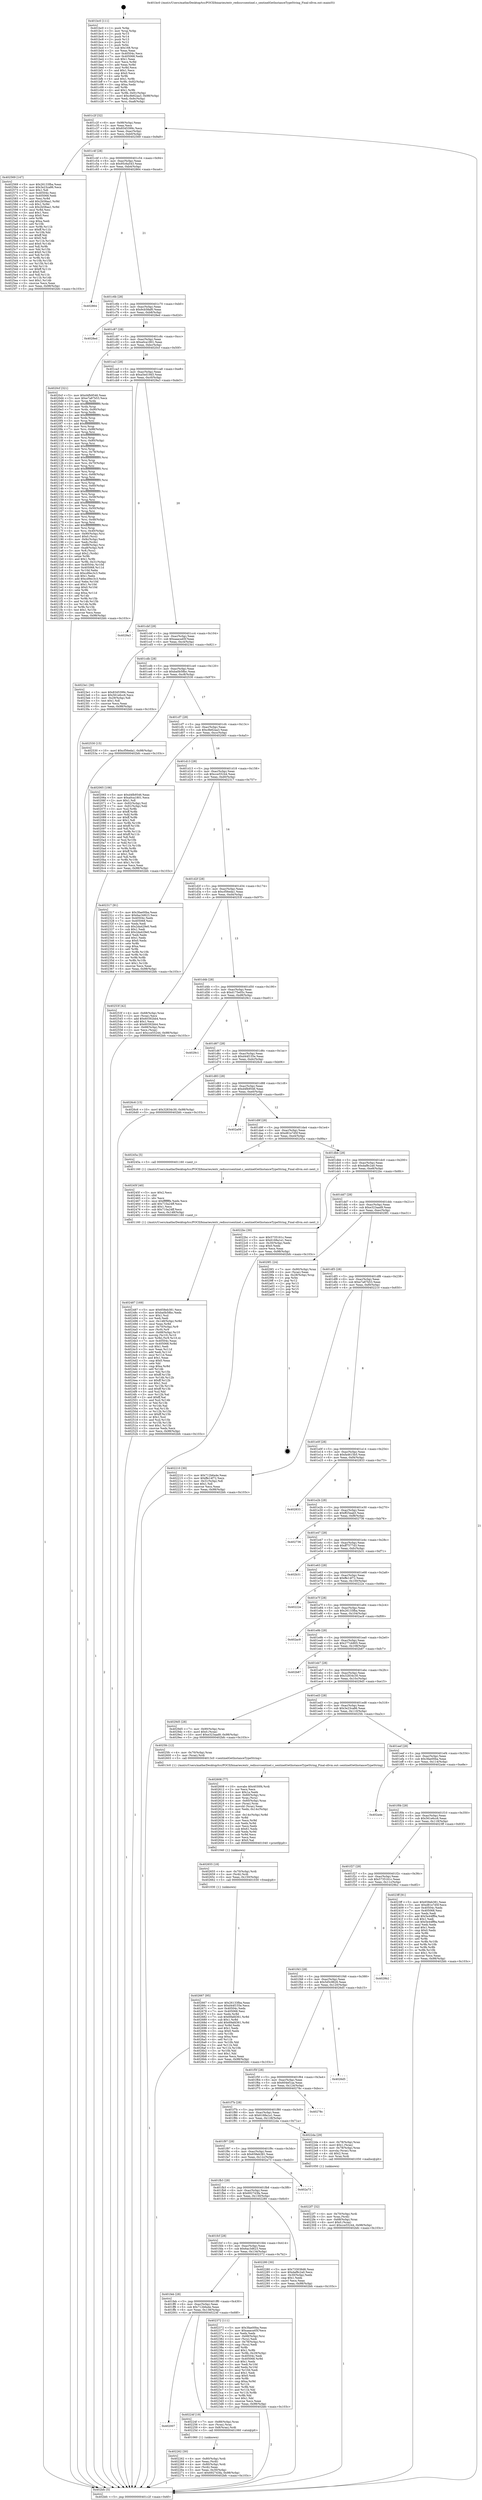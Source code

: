digraph "0x401bc0" {
  label = "0x401bc0 (/mnt/c/Users/mathe/Desktop/tcc/POCII/binaries/extr_redissrcsentinel.c_sentinelGetInstanceTypeString_Final-ollvm.out::main(0))"
  labelloc = "t"
  node[shape=record]

  Entry [label="",width=0.3,height=0.3,shape=circle,fillcolor=black,style=filled]
  "0x401c2f" [label="{
     0x401c2f [32]\l
     | [instrs]\l
     &nbsp;&nbsp;0x401c2f \<+6\>: mov -0x98(%rbp),%eax\l
     &nbsp;&nbsp;0x401c35 \<+2\>: mov %eax,%ecx\l
     &nbsp;&nbsp;0x401c37 \<+6\>: sub $0x8345399c,%ecx\l
     &nbsp;&nbsp;0x401c3d \<+6\>: mov %eax,-0xac(%rbp)\l
     &nbsp;&nbsp;0x401c43 \<+6\>: mov %ecx,-0xb0(%rbp)\l
     &nbsp;&nbsp;0x401c49 \<+6\>: je 0000000000402569 \<main+0x9a9\>\l
  }"]
  "0x402569" [label="{
     0x402569 [147]\l
     | [instrs]\l
     &nbsp;&nbsp;0x402569 \<+5\>: mov $0x26133fba,%eax\l
     &nbsp;&nbsp;0x40256e \<+5\>: mov $0x3e23ca86,%ecx\l
     &nbsp;&nbsp;0x402573 \<+2\>: mov $0x1,%dl\l
     &nbsp;&nbsp;0x402575 \<+7\>: mov 0x40504c,%esi\l
     &nbsp;&nbsp;0x40257c \<+7\>: mov 0x405068,%edi\l
     &nbsp;&nbsp;0x402583 \<+3\>: mov %esi,%r8d\l
     &nbsp;&nbsp;0x402586 \<+7\>: add $0x2b58aa1,%r8d\l
     &nbsp;&nbsp;0x40258d \<+4\>: sub $0x1,%r8d\l
     &nbsp;&nbsp;0x402591 \<+7\>: sub $0x2b58aa1,%r8d\l
     &nbsp;&nbsp;0x402598 \<+4\>: imul %r8d,%esi\l
     &nbsp;&nbsp;0x40259c \<+3\>: and $0x1,%esi\l
     &nbsp;&nbsp;0x40259f \<+3\>: cmp $0x0,%esi\l
     &nbsp;&nbsp;0x4025a2 \<+4\>: sete %r9b\l
     &nbsp;&nbsp;0x4025a6 \<+3\>: cmp $0xa,%edi\l
     &nbsp;&nbsp;0x4025a9 \<+4\>: setl %r10b\l
     &nbsp;&nbsp;0x4025ad \<+3\>: mov %r9b,%r11b\l
     &nbsp;&nbsp;0x4025b0 \<+4\>: xor $0xff,%r11b\l
     &nbsp;&nbsp;0x4025b4 \<+3\>: mov %r10b,%bl\l
     &nbsp;&nbsp;0x4025b7 \<+3\>: xor $0xff,%bl\l
     &nbsp;&nbsp;0x4025ba \<+3\>: xor $0x0,%dl\l
     &nbsp;&nbsp;0x4025bd \<+3\>: mov %r11b,%r14b\l
     &nbsp;&nbsp;0x4025c0 \<+4\>: and $0x0,%r14b\l
     &nbsp;&nbsp;0x4025c4 \<+3\>: and %dl,%r9b\l
     &nbsp;&nbsp;0x4025c7 \<+3\>: mov %bl,%r15b\l
     &nbsp;&nbsp;0x4025ca \<+4\>: and $0x0,%r15b\l
     &nbsp;&nbsp;0x4025ce \<+3\>: and %dl,%r10b\l
     &nbsp;&nbsp;0x4025d1 \<+3\>: or %r9b,%r14b\l
     &nbsp;&nbsp;0x4025d4 \<+3\>: or %r10b,%r15b\l
     &nbsp;&nbsp;0x4025d7 \<+3\>: xor %r15b,%r14b\l
     &nbsp;&nbsp;0x4025da \<+3\>: or %bl,%r11b\l
     &nbsp;&nbsp;0x4025dd \<+4\>: xor $0xff,%r11b\l
     &nbsp;&nbsp;0x4025e1 \<+3\>: or $0x0,%dl\l
     &nbsp;&nbsp;0x4025e4 \<+3\>: and %dl,%r11b\l
     &nbsp;&nbsp;0x4025e7 \<+3\>: or %r11b,%r14b\l
     &nbsp;&nbsp;0x4025ea \<+4\>: test $0x1,%r14b\l
     &nbsp;&nbsp;0x4025ee \<+3\>: cmovne %ecx,%eax\l
     &nbsp;&nbsp;0x4025f1 \<+6\>: mov %eax,-0x98(%rbp)\l
     &nbsp;&nbsp;0x4025f7 \<+5\>: jmp 0000000000402bfc \<main+0x103c\>\l
  }"]
  "0x401c4f" [label="{
     0x401c4f [28]\l
     | [instrs]\l
     &nbsp;&nbsp;0x401c4f \<+5\>: jmp 0000000000401c54 \<main+0x94\>\l
     &nbsp;&nbsp;0x401c54 \<+6\>: mov -0xac(%rbp),%eax\l
     &nbsp;&nbsp;0x401c5a \<+5\>: sub $0x95c6a543,%eax\l
     &nbsp;&nbsp;0x401c5f \<+6\>: mov %eax,-0xb4(%rbp)\l
     &nbsp;&nbsp;0x401c65 \<+6\>: je 0000000000402864 \<main+0xca4\>\l
  }"]
  Exit [label="",width=0.3,height=0.3,shape=circle,fillcolor=black,style=filled,peripheries=2]
  "0x402864" [label="{
     0x402864\l
  }", style=dashed]
  "0x401c6b" [label="{
     0x401c6b [28]\l
     | [instrs]\l
     &nbsp;&nbsp;0x401c6b \<+5\>: jmp 0000000000401c70 \<main+0xb0\>\l
     &nbsp;&nbsp;0x401c70 \<+6\>: mov -0xac(%rbp),%eax\l
     &nbsp;&nbsp;0x401c76 \<+5\>: sub $0x9cb58af0,%eax\l
     &nbsp;&nbsp;0x401c7b \<+6\>: mov %eax,-0xb8(%rbp)\l
     &nbsp;&nbsp;0x401c81 \<+6\>: je 00000000004028ed \<main+0xd2d\>\l
  }"]
  "0x402667" [label="{
     0x402667 [95]\l
     | [instrs]\l
     &nbsp;&nbsp;0x402667 \<+5\>: mov $0x26133fba,%eax\l
     &nbsp;&nbsp;0x40266c \<+5\>: mov $0xd44f155e,%ecx\l
     &nbsp;&nbsp;0x402671 \<+7\>: mov 0x40504c,%edx\l
     &nbsp;&nbsp;0x402678 \<+7\>: mov 0x405068,%esi\l
     &nbsp;&nbsp;0x40267f \<+3\>: mov %edx,%r8d\l
     &nbsp;&nbsp;0x402682 \<+7\>: sub $0x69afd361,%r8d\l
     &nbsp;&nbsp;0x402689 \<+4\>: sub $0x1,%r8d\l
     &nbsp;&nbsp;0x40268d \<+7\>: add $0x69afd361,%r8d\l
     &nbsp;&nbsp;0x402694 \<+4\>: imul %r8d,%edx\l
     &nbsp;&nbsp;0x402698 \<+3\>: and $0x1,%edx\l
     &nbsp;&nbsp;0x40269b \<+3\>: cmp $0x0,%edx\l
     &nbsp;&nbsp;0x40269e \<+4\>: sete %r10b\l
     &nbsp;&nbsp;0x4026a2 \<+3\>: cmp $0xa,%esi\l
     &nbsp;&nbsp;0x4026a5 \<+4\>: setl %r11b\l
     &nbsp;&nbsp;0x4026a9 \<+3\>: mov %r10b,%bl\l
     &nbsp;&nbsp;0x4026ac \<+3\>: and %r11b,%bl\l
     &nbsp;&nbsp;0x4026af \<+3\>: xor %r11b,%r10b\l
     &nbsp;&nbsp;0x4026b2 \<+3\>: or %r10b,%bl\l
     &nbsp;&nbsp;0x4026b5 \<+3\>: test $0x1,%bl\l
     &nbsp;&nbsp;0x4026b8 \<+3\>: cmovne %ecx,%eax\l
     &nbsp;&nbsp;0x4026bb \<+6\>: mov %eax,-0x98(%rbp)\l
     &nbsp;&nbsp;0x4026c1 \<+5\>: jmp 0000000000402bfc \<main+0x103c\>\l
  }"]
  "0x4028ed" [label="{
     0x4028ed\l
  }", style=dashed]
  "0x401c87" [label="{
     0x401c87 [28]\l
     | [instrs]\l
     &nbsp;&nbsp;0x401c87 \<+5\>: jmp 0000000000401c8c \<main+0xcc\>\l
     &nbsp;&nbsp;0x401c8c \<+6\>: mov -0xac(%rbp),%eax\l
     &nbsp;&nbsp;0x401c92 \<+5\>: sub $0xa0ca1801,%eax\l
     &nbsp;&nbsp;0x401c97 \<+6\>: mov %eax,-0xbc(%rbp)\l
     &nbsp;&nbsp;0x401c9d \<+6\>: je 00000000004020cf \<main+0x50f\>\l
  }"]
  "0x402655" [label="{
     0x402655 [18]\l
     | [instrs]\l
     &nbsp;&nbsp;0x402655 \<+4\>: mov -0x70(%rbp),%rdi\l
     &nbsp;&nbsp;0x402659 \<+3\>: mov (%rdi),%rdi\l
     &nbsp;&nbsp;0x40265c \<+6\>: mov %eax,-0x150(%rbp)\l
     &nbsp;&nbsp;0x402662 \<+5\>: call 0000000000401030 \<free@plt\>\l
     | [calls]\l
     &nbsp;&nbsp;0x401030 \{1\} (unknown)\l
  }"]
  "0x4020cf" [label="{
     0x4020cf [321]\l
     | [instrs]\l
     &nbsp;&nbsp;0x4020cf \<+5\>: mov $0xd4fb9546,%eax\l
     &nbsp;&nbsp;0x4020d4 \<+5\>: mov $0xe7a87b53,%ecx\l
     &nbsp;&nbsp;0x4020d9 \<+3\>: mov %rsp,%rdx\l
     &nbsp;&nbsp;0x4020dc \<+4\>: add $0xfffffffffffffff0,%rdx\l
     &nbsp;&nbsp;0x4020e0 \<+3\>: mov %rdx,%rsp\l
     &nbsp;&nbsp;0x4020e3 \<+7\>: mov %rdx,-0x90(%rbp)\l
     &nbsp;&nbsp;0x4020ea \<+3\>: mov %rsp,%rdx\l
     &nbsp;&nbsp;0x4020ed \<+4\>: add $0xfffffffffffffff0,%rdx\l
     &nbsp;&nbsp;0x4020f1 \<+3\>: mov %rdx,%rsp\l
     &nbsp;&nbsp;0x4020f4 \<+3\>: mov %rsp,%rsi\l
     &nbsp;&nbsp;0x4020f7 \<+4\>: add $0xfffffffffffffff0,%rsi\l
     &nbsp;&nbsp;0x4020fb \<+3\>: mov %rsi,%rsp\l
     &nbsp;&nbsp;0x4020fe \<+7\>: mov %rsi,-0x88(%rbp)\l
     &nbsp;&nbsp;0x402105 \<+3\>: mov %rsp,%rsi\l
     &nbsp;&nbsp;0x402108 \<+4\>: add $0xfffffffffffffff0,%rsi\l
     &nbsp;&nbsp;0x40210c \<+3\>: mov %rsi,%rsp\l
     &nbsp;&nbsp;0x40210f \<+4\>: mov %rsi,-0x80(%rbp)\l
     &nbsp;&nbsp;0x402113 \<+3\>: mov %rsp,%rsi\l
     &nbsp;&nbsp;0x402116 \<+4\>: add $0xfffffffffffffff0,%rsi\l
     &nbsp;&nbsp;0x40211a \<+3\>: mov %rsi,%rsp\l
     &nbsp;&nbsp;0x40211d \<+4\>: mov %rsi,-0x78(%rbp)\l
     &nbsp;&nbsp;0x402121 \<+3\>: mov %rsp,%rsi\l
     &nbsp;&nbsp;0x402124 \<+4\>: add $0xfffffffffffffff0,%rsi\l
     &nbsp;&nbsp;0x402128 \<+3\>: mov %rsi,%rsp\l
     &nbsp;&nbsp;0x40212b \<+4\>: mov %rsi,-0x70(%rbp)\l
     &nbsp;&nbsp;0x40212f \<+3\>: mov %rsp,%rsi\l
     &nbsp;&nbsp;0x402132 \<+4\>: add $0xfffffffffffffff0,%rsi\l
     &nbsp;&nbsp;0x402136 \<+3\>: mov %rsi,%rsp\l
     &nbsp;&nbsp;0x402139 \<+4\>: mov %rsi,-0x68(%rbp)\l
     &nbsp;&nbsp;0x40213d \<+3\>: mov %rsp,%rsi\l
     &nbsp;&nbsp;0x402140 \<+4\>: add $0xfffffffffffffff0,%rsi\l
     &nbsp;&nbsp;0x402144 \<+3\>: mov %rsi,%rsp\l
     &nbsp;&nbsp;0x402147 \<+4\>: mov %rsi,-0x60(%rbp)\l
     &nbsp;&nbsp;0x40214b \<+3\>: mov %rsp,%rsi\l
     &nbsp;&nbsp;0x40214e \<+4\>: add $0xfffffffffffffff0,%rsi\l
     &nbsp;&nbsp;0x402152 \<+3\>: mov %rsi,%rsp\l
     &nbsp;&nbsp;0x402155 \<+4\>: mov %rsi,-0x58(%rbp)\l
     &nbsp;&nbsp;0x402159 \<+3\>: mov %rsp,%rsi\l
     &nbsp;&nbsp;0x40215c \<+4\>: add $0xfffffffffffffff0,%rsi\l
     &nbsp;&nbsp;0x402160 \<+3\>: mov %rsi,%rsp\l
     &nbsp;&nbsp;0x402163 \<+4\>: mov %rsi,-0x50(%rbp)\l
     &nbsp;&nbsp;0x402167 \<+3\>: mov %rsp,%rsi\l
     &nbsp;&nbsp;0x40216a \<+4\>: add $0xfffffffffffffff0,%rsi\l
     &nbsp;&nbsp;0x40216e \<+3\>: mov %rsi,%rsp\l
     &nbsp;&nbsp;0x402171 \<+4\>: mov %rsi,-0x48(%rbp)\l
     &nbsp;&nbsp;0x402175 \<+3\>: mov %rsp,%rsi\l
     &nbsp;&nbsp;0x402178 \<+4\>: add $0xfffffffffffffff0,%rsi\l
     &nbsp;&nbsp;0x40217c \<+3\>: mov %rsi,%rsp\l
     &nbsp;&nbsp;0x40217f \<+4\>: mov %rsi,-0x40(%rbp)\l
     &nbsp;&nbsp;0x402183 \<+7\>: mov -0x90(%rbp),%rsi\l
     &nbsp;&nbsp;0x40218a \<+6\>: movl $0x0,(%rsi)\l
     &nbsp;&nbsp;0x402190 \<+6\>: mov -0x9c(%rbp),%edi\l
     &nbsp;&nbsp;0x402196 \<+2\>: mov %edi,(%rdx)\l
     &nbsp;&nbsp;0x402198 \<+7\>: mov -0x88(%rbp),%rsi\l
     &nbsp;&nbsp;0x40219f \<+7\>: mov -0xa8(%rbp),%r8\l
     &nbsp;&nbsp;0x4021a6 \<+3\>: mov %r8,(%rsi)\l
     &nbsp;&nbsp;0x4021a9 \<+3\>: cmpl $0x2,(%rdx)\l
     &nbsp;&nbsp;0x4021ac \<+4\>: setne %r9b\l
     &nbsp;&nbsp;0x4021b0 \<+4\>: and $0x1,%r9b\l
     &nbsp;&nbsp;0x4021b4 \<+4\>: mov %r9b,-0x31(%rbp)\l
     &nbsp;&nbsp;0x4021b8 \<+8\>: mov 0x40504c,%r10d\l
     &nbsp;&nbsp;0x4021c0 \<+8\>: mov 0x405068,%r11d\l
     &nbsp;&nbsp;0x4021c8 \<+3\>: mov %r10d,%ebx\l
     &nbsp;&nbsp;0x4021cb \<+6\>: sub $0xcd9ec3c3,%ebx\l
     &nbsp;&nbsp;0x4021d1 \<+3\>: sub $0x1,%ebx\l
     &nbsp;&nbsp;0x4021d4 \<+6\>: add $0xcd9ec3c3,%ebx\l
     &nbsp;&nbsp;0x4021da \<+4\>: imul %ebx,%r10d\l
     &nbsp;&nbsp;0x4021de \<+4\>: and $0x1,%r10d\l
     &nbsp;&nbsp;0x4021e2 \<+4\>: cmp $0x0,%r10d\l
     &nbsp;&nbsp;0x4021e6 \<+4\>: sete %r9b\l
     &nbsp;&nbsp;0x4021ea \<+4\>: cmp $0xa,%r11d\l
     &nbsp;&nbsp;0x4021ee \<+4\>: setl %r14b\l
     &nbsp;&nbsp;0x4021f2 \<+3\>: mov %r9b,%r15b\l
     &nbsp;&nbsp;0x4021f5 \<+3\>: and %r14b,%r15b\l
     &nbsp;&nbsp;0x4021f8 \<+3\>: xor %r14b,%r9b\l
     &nbsp;&nbsp;0x4021fb \<+3\>: or %r9b,%r15b\l
     &nbsp;&nbsp;0x4021fe \<+4\>: test $0x1,%r15b\l
     &nbsp;&nbsp;0x402202 \<+3\>: cmovne %ecx,%eax\l
     &nbsp;&nbsp;0x402205 \<+6\>: mov %eax,-0x98(%rbp)\l
     &nbsp;&nbsp;0x40220b \<+5\>: jmp 0000000000402bfc \<main+0x103c\>\l
  }"]
  "0x401ca3" [label="{
     0x401ca3 [28]\l
     | [instrs]\l
     &nbsp;&nbsp;0x401ca3 \<+5\>: jmp 0000000000401ca8 \<main+0xe8\>\l
     &nbsp;&nbsp;0x401ca8 \<+6\>: mov -0xac(%rbp),%eax\l
     &nbsp;&nbsp;0x401cae \<+5\>: sub $0xa5ed19d3,%eax\l
     &nbsp;&nbsp;0x401cb3 \<+6\>: mov %eax,-0xc0(%rbp)\l
     &nbsp;&nbsp;0x401cb9 \<+6\>: je 00000000004029a3 \<main+0xde3\>\l
  }"]
  "0x402608" [label="{
     0x402608 [77]\l
     | [instrs]\l
     &nbsp;&nbsp;0x402608 \<+10\>: movabs $0x4030f4,%rdi\l
     &nbsp;&nbsp;0x402612 \<+2\>: xor %ecx,%ecx\l
     &nbsp;&nbsp;0x402614 \<+5\>: mov $0x1a,%edx\l
     &nbsp;&nbsp;0x402619 \<+4\>: mov -0x60(%rbp),%rsi\l
     &nbsp;&nbsp;0x40261d \<+3\>: mov %rax,(%rsi)\l
     &nbsp;&nbsp;0x402620 \<+4\>: mov -0x60(%rbp),%rax\l
     &nbsp;&nbsp;0x402624 \<+3\>: mov (%rax),%rax\l
     &nbsp;&nbsp;0x402627 \<+3\>: movsbl (%rax),%eax\l
     &nbsp;&nbsp;0x40262a \<+6\>: mov %edx,-0x14c(%rbp)\l
     &nbsp;&nbsp;0x402630 \<+1\>: cltd\l
     &nbsp;&nbsp;0x402631 \<+7\>: mov -0x14c(%rbp),%r8d\l
     &nbsp;&nbsp;0x402638 \<+3\>: idiv %r8d\l
     &nbsp;&nbsp;0x40263b \<+3\>: mov %ecx,%r9d\l
     &nbsp;&nbsp;0x40263e \<+3\>: sub %edx,%r9d\l
     &nbsp;&nbsp;0x402641 \<+2\>: mov %ecx,%edx\l
     &nbsp;&nbsp;0x402643 \<+3\>: sub $0x61,%edx\l
     &nbsp;&nbsp;0x402646 \<+3\>: add %edx,%r9d\l
     &nbsp;&nbsp;0x402649 \<+3\>: sub %r9d,%ecx\l
     &nbsp;&nbsp;0x40264c \<+2\>: mov %ecx,%esi\l
     &nbsp;&nbsp;0x40264e \<+2\>: mov $0x0,%al\l
     &nbsp;&nbsp;0x402650 \<+5\>: call 0000000000401040 \<printf@plt\>\l
     | [calls]\l
     &nbsp;&nbsp;0x401040 \{1\} (unknown)\l
  }"]
  "0x4029a3" [label="{
     0x4029a3\l
  }", style=dashed]
  "0x401cbf" [label="{
     0x401cbf [28]\l
     | [instrs]\l
     &nbsp;&nbsp;0x401cbf \<+5\>: jmp 0000000000401cc4 \<main+0x104\>\l
     &nbsp;&nbsp;0x401cc4 \<+6\>: mov -0xac(%rbp),%eax\l
     &nbsp;&nbsp;0x401cca \<+5\>: sub $0xaaaca45f,%eax\l
     &nbsp;&nbsp;0x401ccf \<+6\>: mov %eax,-0xc4(%rbp)\l
     &nbsp;&nbsp;0x401cd5 \<+6\>: je 00000000004023e1 \<main+0x821\>\l
  }"]
  "0x402487" [label="{
     0x402487 [169]\l
     | [instrs]\l
     &nbsp;&nbsp;0x402487 \<+5\>: mov $0x658eb381,%ecx\l
     &nbsp;&nbsp;0x40248c \<+5\>: mov $0xba0b58bc,%edx\l
     &nbsp;&nbsp;0x402491 \<+3\>: mov $0x1,%sil\l
     &nbsp;&nbsp;0x402494 \<+2\>: xor %edi,%edi\l
     &nbsp;&nbsp;0x402496 \<+7\>: mov -0x148(%rbp),%r8d\l
     &nbsp;&nbsp;0x40249d \<+4\>: imul %eax,%r8d\l
     &nbsp;&nbsp;0x4024a1 \<+4\>: mov -0x70(%rbp),%r9\l
     &nbsp;&nbsp;0x4024a5 \<+3\>: mov (%r9),%r9\l
     &nbsp;&nbsp;0x4024a8 \<+4\>: mov -0x68(%rbp),%r10\l
     &nbsp;&nbsp;0x4024ac \<+3\>: movslq (%r10),%r10\l
     &nbsp;&nbsp;0x4024af \<+4\>: mov %r8d,(%r9,%r10,4)\l
     &nbsp;&nbsp;0x4024b3 \<+7\>: mov 0x40504c,%eax\l
     &nbsp;&nbsp;0x4024ba \<+8\>: mov 0x405068,%r8d\l
     &nbsp;&nbsp;0x4024c2 \<+3\>: sub $0x1,%edi\l
     &nbsp;&nbsp;0x4024c5 \<+3\>: mov %eax,%r11d\l
     &nbsp;&nbsp;0x4024c8 \<+3\>: add %edi,%r11d\l
     &nbsp;&nbsp;0x4024cb \<+4\>: imul %r11d,%eax\l
     &nbsp;&nbsp;0x4024cf \<+3\>: and $0x1,%eax\l
     &nbsp;&nbsp;0x4024d2 \<+3\>: cmp $0x0,%eax\l
     &nbsp;&nbsp;0x4024d5 \<+3\>: sete %bl\l
     &nbsp;&nbsp;0x4024d8 \<+4\>: cmp $0xa,%r8d\l
     &nbsp;&nbsp;0x4024dc \<+4\>: setl %r14b\l
     &nbsp;&nbsp;0x4024e0 \<+3\>: mov %bl,%r15b\l
     &nbsp;&nbsp;0x4024e3 \<+4\>: xor $0xff,%r15b\l
     &nbsp;&nbsp;0x4024e7 \<+3\>: mov %r14b,%r12b\l
     &nbsp;&nbsp;0x4024ea \<+4\>: xor $0xff,%r12b\l
     &nbsp;&nbsp;0x4024ee \<+4\>: xor $0x1,%sil\l
     &nbsp;&nbsp;0x4024f2 \<+3\>: mov %r15b,%r13b\l
     &nbsp;&nbsp;0x4024f5 \<+4\>: and $0xff,%r13b\l
     &nbsp;&nbsp;0x4024f9 \<+3\>: and %sil,%bl\l
     &nbsp;&nbsp;0x4024fc \<+3\>: mov %r12b,%al\l
     &nbsp;&nbsp;0x4024ff \<+2\>: and $0xff,%al\l
     &nbsp;&nbsp;0x402501 \<+3\>: and %sil,%r14b\l
     &nbsp;&nbsp;0x402504 \<+3\>: or %bl,%r13b\l
     &nbsp;&nbsp;0x402507 \<+3\>: or %r14b,%al\l
     &nbsp;&nbsp;0x40250a \<+3\>: xor %al,%r13b\l
     &nbsp;&nbsp;0x40250d \<+3\>: or %r12b,%r15b\l
     &nbsp;&nbsp;0x402510 \<+4\>: xor $0xff,%r15b\l
     &nbsp;&nbsp;0x402514 \<+4\>: or $0x1,%sil\l
     &nbsp;&nbsp;0x402518 \<+3\>: and %sil,%r15b\l
     &nbsp;&nbsp;0x40251b \<+3\>: or %r15b,%r13b\l
     &nbsp;&nbsp;0x40251e \<+4\>: test $0x1,%r13b\l
     &nbsp;&nbsp;0x402522 \<+3\>: cmovne %edx,%ecx\l
     &nbsp;&nbsp;0x402525 \<+6\>: mov %ecx,-0x98(%rbp)\l
     &nbsp;&nbsp;0x40252b \<+5\>: jmp 0000000000402bfc \<main+0x103c\>\l
  }"]
  "0x4023e1" [label="{
     0x4023e1 [30]\l
     | [instrs]\l
     &nbsp;&nbsp;0x4023e1 \<+5\>: mov $0x8345399c,%eax\l
     &nbsp;&nbsp;0x4023e6 \<+5\>: mov $0x561e6cc6,%ecx\l
     &nbsp;&nbsp;0x4023eb \<+3\>: mov -0x29(%rbp),%dl\l
     &nbsp;&nbsp;0x4023ee \<+3\>: test $0x1,%dl\l
     &nbsp;&nbsp;0x4023f1 \<+3\>: cmovne %ecx,%eax\l
     &nbsp;&nbsp;0x4023f4 \<+6\>: mov %eax,-0x98(%rbp)\l
     &nbsp;&nbsp;0x4023fa \<+5\>: jmp 0000000000402bfc \<main+0x103c\>\l
  }"]
  "0x401cdb" [label="{
     0x401cdb [28]\l
     | [instrs]\l
     &nbsp;&nbsp;0x401cdb \<+5\>: jmp 0000000000401ce0 \<main+0x120\>\l
     &nbsp;&nbsp;0x401ce0 \<+6\>: mov -0xac(%rbp),%eax\l
     &nbsp;&nbsp;0x401ce6 \<+5\>: sub $0xba0b58bc,%eax\l
     &nbsp;&nbsp;0x401ceb \<+6\>: mov %eax,-0xc8(%rbp)\l
     &nbsp;&nbsp;0x401cf1 \<+6\>: je 0000000000402530 \<main+0x970\>\l
  }"]
  "0x40245f" [label="{
     0x40245f [40]\l
     | [instrs]\l
     &nbsp;&nbsp;0x40245f \<+5\>: mov $0x2,%ecx\l
     &nbsp;&nbsp;0x402464 \<+1\>: cltd\l
     &nbsp;&nbsp;0x402465 \<+2\>: idiv %ecx\l
     &nbsp;&nbsp;0x402467 \<+6\>: imul $0xfffffffe,%edx,%ecx\l
     &nbsp;&nbsp;0x40246d \<+6\>: add $0x710a24ff,%ecx\l
     &nbsp;&nbsp;0x402473 \<+3\>: add $0x1,%ecx\l
     &nbsp;&nbsp;0x402476 \<+6\>: sub $0x710a24ff,%ecx\l
     &nbsp;&nbsp;0x40247c \<+6\>: mov %ecx,-0x148(%rbp)\l
     &nbsp;&nbsp;0x402482 \<+5\>: call 0000000000401160 \<next_i\>\l
     | [calls]\l
     &nbsp;&nbsp;0x401160 \{1\} (/mnt/c/Users/mathe/Desktop/tcc/POCII/binaries/extr_redissrcsentinel.c_sentinelGetInstanceTypeString_Final-ollvm.out::next_i)\l
  }"]
  "0x402530" [label="{
     0x402530 [15]\l
     | [instrs]\l
     &nbsp;&nbsp;0x402530 \<+10\>: movl $0xcf56eda1,-0x98(%rbp)\l
     &nbsp;&nbsp;0x40253a \<+5\>: jmp 0000000000402bfc \<main+0x103c\>\l
  }"]
  "0x401cf7" [label="{
     0x401cf7 [28]\l
     | [instrs]\l
     &nbsp;&nbsp;0x401cf7 \<+5\>: jmp 0000000000401cfc \<main+0x13c\>\l
     &nbsp;&nbsp;0x401cfc \<+6\>: mov -0xac(%rbp),%eax\l
     &nbsp;&nbsp;0x401d02 \<+5\>: sub $0xc8e62aa3,%eax\l
     &nbsp;&nbsp;0x401d07 \<+6\>: mov %eax,-0xcc(%rbp)\l
     &nbsp;&nbsp;0x401d0d \<+6\>: je 0000000000402065 \<main+0x4a5\>\l
  }"]
  "0x4022f7" [label="{
     0x4022f7 [32]\l
     | [instrs]\l
     &nbsp;&nbsp;0x4022f7 \<+4\>: mov -0x70(%rbp),%rdi\l
     &nbsp;&nbsp;0x4022fb \<+3\>: mov %rax,(%rdi)\l
     &nbsp;&nbsp;0x4022fe \<+4\>: mov -0x68(%rbp),%rax\l
     &nbsp;&nbsp;0x402302 \<+6\>: movl $0x0,(%rax)\l
     &nbsp;&nbsp;0x402308 \<+10\>: movl $0xcce55244,-0x98(%rbp)\l
     &nbsp;&nbsp;0x402312 \<+5\>: jmp 0000000000402bfc \<main+0x103c\>\l
  }"]
  "0x402065" [label="{
     0x402065 [106]\l
     | [instrs]\l
     &nbsp;&nbsp;0x402065 \<+5\>: mov $0xd4fb9546,%eax\l
     &nbsp;&nbsp;0x40206a \<+5\>: mov $0xa0ca1801,%ecx\l
     &nbsp;&nbsp;0x40206f \<+2\>: mov $0x1,%dl\l
     &nbsp;&nbsp;0x402071 \<+7\>: mov -0x92(%rbp),%sil\l
     &nbsp;&nbsp;0x402078 \<+7\>: mov -0x91(%rbp),%dil\l
     &nbsp;&nbsp;0x40207f \<+3\>: mov %sil,%r8b\l
     &nbsp;&nbsp;0x402082 \<+4\>: xor $0xff,%r8b\l
     &nbsp;&nbsp;0x402086 \<+3\>: mov %dil,%r9b\l
     &nbsp;&nbsp;0x402089 \<+4\>: xor $0xff,%r9b\l
     &nbsp;&nbsp;0x40208d \<+3\>: xor $0x1,%dl\l
     &nbsp;&nbsp;0x402090 \<+3\>: mov %r8b,%r10b\l
     &nbsp;&nbsp;0x402093 \<+4\>: and $0xff,%r10b\l
     &nbsp;&nbsp;0x402097 \<+3\>: and %dl,%sil\l
     &nbsp;&nbsp;0x40209a \<+3\>: mov %r9b,%r11b\l
     &nbsp;&nbsp;0x40209d \<+4\>: and $0xff,%r11b\l
     &nbsp;&nbsp;0x4020a1 \<+3\>: and %dl,%dil\l
     &nbsp;&nbsp;0x4020a4 \<+3\>: or %sil,%r10b\l
     &nbsp;&nbsp;0x4020a7 \<+3\>: or %dil,%r11b\l
     &nbsp;&nbsp;0x4020aa \<+3\>: xor %r11b,%r10b\l
     &nbsp;&nbsp;0x4020ad \<+3\>: or %r9b,%r8b\l
     &nbsp;&nbsp;0x4020b0 \<+4\>: xor $0xff,%r8b\l
     &nbsp;&nbsp;0x4020b4 \<+3\>: or $0x1,%dl\l
     &nbsp;&nbsp;0x4020b7 \<+3\>: and %dl,%r8b\l
     &nbsp;&nbsp;0x4020ba \<+3\>: or %r8b,%r10b\l
     &nbsp;&nbsp;0x4020bd \<+4\>: test $0x1,%r10b\l
     &nbsp;&nbsp;0x4020c1 \<+3\>: cmovne %ecx,%eax\l
     &nbsp;&nbsp;0x4020c4 \<+6\>: mov %eax,-0x98(%rbp)\l
     &nbsp;&nbsp;0x4020ca \<+5\>: jmp 0000000000402bfc \<main+0x103c\>\l
  }"]
  "0x401d13" [label="{
     0x401d13 [28]\l
     | [instrs]\l
     &nbsp;&nbsp;0x401d13 \<+5\>: jmp 0000000000401d18 \<main+0x158\>\l
     &nbsp;&nbsp;0x401d18 \<+6\>: mov -0xac(%rbp),%eax\l
     &nbsp;&nbsp;0x401d1e \<+5\>: sub $0xcce55244,%eax\l
     &nbsp;&nbsp;0x401d23 \<+6\>: mov %eax,-0xd0(%rbp)\l
     &nbsp;&nbsp;0x401d29 \<+6\>: je 0000000000402317 \<main+0x757\>\l
  }"]
  "0x402bfc" [label="{
     0x402bfc [5]\l
     | [instrs]\l
     &nbsp;&nbsp;0x402bfc \<+5\>: jmp 0000000000401c2f \<main+0x6f\>\l
  }"]
  "0x401bc0" [label="{
     0x401bc0 [111]\l
     | [instrs]\l
     &nbsp;&nbsp;0x401bc0 \<+1\>: push %rbp\l
     &nbsp;&nbsp;0x401bc1 \<+3\>: mov %rsp,%rbp\l
     &nbsp;&nbsp;0x401bc4 \<+2\>: push %r15\l
     &nbsp;&nbsp;0x401bc6 \<+2\>: push %r14\l
     &nbsp;&nbsp;0x401bc8 \<+2\>: push %r13\l
     &nbsp;&nbsp;0x401bca \<+2\>: push %r12\l
     &nbsp;&nbsp;0x401bcc \<+1\>: push %rbx\l
     &nbsp;&nbsp;0x401bcd \<+7\>: sub $0x168,%rsp\l
     &nbsp;&nbsp;0x401bd4 \<+2\>: xor %eax,%eax\l
     &nbsp;&nbsp;0x401bd6 \<+7\>: mov 0x40504c,%ecx\l
     &nbsp;&nbsp;0x401bdd \<+7\>: mov 0x405068,%edx\l
     &nbsp;&nbsp;0x401be4 \<+3\>: sub $0x1,%eax\l
     &nbsp;&nbsp;0x401be7 \<+3\>: mov %ecx,%r8d\l
     &nbsp;&nbsp;0x401bea \<+3\>: add %eax,%r8d\l
     &nbsp;&nbsp;0x401bed \<+4\>: imul %r8d,%ecx\l
     &nbsp;&nbsp;0x401bf1 \<+3\>: and $0x1,%ecx\l
     &nbsp;&nbsp;0x401bf4 \<+3\>: cmp $0x0,%ecx\l
     &nbsp;&nbsp;0x401bf7 \<+4\>: sete %r9b\l
     &nbsp;&nbsp;0x401bfb \<+4\>: and $0x1,%r9b\l
     &nbsp;&nbsp;0x401bff \<+7\>: mov %r9b,-0x92(%rbp)\l
     &nbsp;&nbsp;0x401c06 \<+3\>: cmp $0xa,%edx\l
     &nbsp;&nbsp;0x401c09 \<+4\>: setl %r9b\l
     &nbsp;&nbsp;0x401c0d \<+4\>: and $0x1,%r9b\l
     &nbsp;&nbsp;0x401c11 \<+7\>: mov %r9b,-0x91(%rbp)\l
     &nbsp;&nbsp;0x401c18 \<+10\>: movl $0xc8e62aa3,-0x98(%rbp)\l
     &nbsp;&nbsp;0x401c22 \<+6\>: mov %edi,-0x9c(%rbp)\l
     &nbsp;&nbsp;0x401c28 \<+7\>: mov %rsi,-0xa8(%rbp)\l
  }"]
  "0x402262" [label="{
     0x402262 [30]\l
     | [instrs]\l
     &nbsp;&nbsp;0x402262 \<+4\>: mov -0x80(%rbp),%rdi\l
     &nbsp;&nbsp;0x402266 \<+2\>: mov %eax,(%rdi)\l
     &nbsp;&nbsp;0x402268 \<+4\>: mov -0x80(%rbp),%rdi\l
     &nbsp;&nbsp;0x40226c \<+2\>: mov (%rdi),%eax\l
     &nbsp;&nbsp;0x40226e \<+3\>: mov %eax,-0x30(%rbp)\l
     &nbsp;&nbsp;0x402271 \<+10\>: movl $0x692743fa,-0x98(%rbp)\l
     &nbsp;&nbsp;0x40227b \<+5\>: jmp 0000000000402bfc \<main+0x103c\>\l
  }"]
  "0x402007" [label="{
     0x402007\l
  }", style=dashed]
  "0x402317" [label="{
     0x402317 [91]\l
     | [instrs]\l
     &nbsp;&nbsp;0x402317 \<+5\>: mov $0x3fae00ba,%eax\l
     &nbsp;&nbsp;0x40231c \<+5\>: mov $0x6ac3d623,%ecx\l
     &nbsp;&nbsp;0x402321 \<+7\>: mov 0x40504c,%edx\l
     &nbsp;&nbsp;0x402328 \<+7\>: mov 0x405068,%esi\l
     &nbsp;&nbsp;0x40232f \<+2\>: mov %edx,%edi\l
     &nbsp;&nbsp;0x402331 \<+6\>: sub $0x2da429e0,%edi\l
     &nbsp;&nbsp;0x402337 \<+3\>: sub $0x1,%edi\l
     &nbsp;&nbsp;0x40233a \<+6\>: add $0x2da429e0,%edi\l
     &nbsp;&nbsp;0x402340 \<+3\>: imul %edi,%edx\l
     &nbsp;&nbsp;0x402343 \<+3\>: and $0x1,%edx\l
     &nbsp;&nbsp;0x402346 \<+3\>: cmp $0x0,%edx\l
     &nbsp;&nbsp;0x402349 \<+4\>: sete %r8b\l
     &nbsp;&nbsp;0x40234d \<+3\>: cmp $0xa,%esi\l
     &nbsp;&nbsp;0x402350 \<+4\>: setl %r9b\l
     &nbsp;&nbsp;0x402354 \<+3\>: mov %r8b,%r10b\l
     &nbsp;&nbsp;0x402357 \<+3\>: and %r9b,%r10b\l
     &nbsp;&nbsp;0x40235a \<+3\>: xor %r9b,%r8b\l
     &nbsp;&nbsp;0x40235d \<+3\>: or %r8b,%r10b\l
     &nbsp;&nbsp;0x402360 \<+4\>: test $0x1,%r10b\l
     &nbsp;&nbsp;0x402364 \<+3\>: cmovne %ecx,%eax\l
     &nbsp;&nbsp;0x402367 \<+6\>: mov %eax,-0x98(%rbp)\l
     &nbsp;&nbsp;0x40236d \<+5\>: jmp 0000000000402bfc \<main+0x103c\>\l
  }"]
  "0x401d2f" [label="{
     0x401d2f [28]\l
     | [instrs]\l
     &nbsp;&nbsp;0x401d2f \<+5\>: jmp 0000000000401d34 \<main+0x174\>\l
     &nbsp;&nbsp;0x401d34 \<+6\>: mov -0xac(%rbp),%eax\l
     &nbsp;&nbsp;0x401d3a \<+5\>: sub $0xcf56eda1,%eax\l
     &nbsp;&nbsp;0x401d3f \<+6\>: mov %eax,-0xd4(%rbp)\l
     &nbsp;&nbsp;0x401d45 \<+6\>: je 000000000040253f \<main+0x97f\>\l
  }"]
  "0x40224f" [label="{
     0x40224f [19]\l
     | [instrs]\l
     &nbsp;&nbsp;0x40224f \<+7\>: mov -0x88(%rbp),%rax\l
     &nbsp;&nbsp;0x402256 \<+3\>: mov (%rax),%rax\l
     &nbsp;&nbsp;0x402259 \<+4\>: mov 0x8(%rax),%rdi\l
     &nbsp;&nbsp;0x40225d \<+5\>: call 0000000000401060 \<atoi@plt\>\l
     | [calls]\l
     &nbsp;&nbsp;0x401060 \{1\} (unknown)\l
  }"]
  "0x40253f" [label="{
     0x40253f [42]\l
     | [instrs]\l
     &nbsp;&nbsp;0x40253f \<+4\>: mov -0x68(%rbp),%rax\l
     &nbsp;&nbsp;0x402543 \<+2\>: mov (%rax),%ecx\l
     &nbsp;&nbsp;0x402545 \<+6\>: add $0x60392bb4,%ecx\l
     &nbsp;&nbsp;0x40254b \<+3\>: add $0x1,%ecx\l
     &nbsp;&nbsp;0x40254e \<+6\>: sub $0x60392bb4,%ecx\l
     &nbsp;&nbsp;0x402554 \<+4\>: mov -0x68(%rbp),%rax\l
     &nbsp;&nbsp;0x402558 \<+2\>: mov %ecx,(%rax)\l
     &nbsp;&nbsp;0x40255a \<+10\>: movl $0xcce55244,-0x98(%rbp)\l
     &nbsp;&nbsp;0x402564 \<+5\>: jmp 0000000000402bfc \<main+0x103c\>\l
  }"]
  "0x401d4b" [label="{
     0x401d4b [28]\l
     | [instrs]\l
     &nbsp;&nbsp;0x401d4b \<+5\>: jmp 0000000000401d50 \<main+0x190\>\l
     &nbsp;&nbsp;0x401d50 \<+6\>: mov -0xac(%rbp),%eax\l
     &nbsp;&nbsp;0x401d56 \<+5\>: sub $0xd175e05c,%eax\l
     &nbsp;&nbsp;0x401d5b \<+6\>: mov %eax,-0xd8(%rbp)\l
     &nbsp;&nbsp;0x401d61 \<+6\>: je 00000000004029c1 \<main+0xe01\>\l
  }"]
  "0x401feb" [label="{
     0x401feb [28]\l
     | [instrs]\l
     &nbsp;&nbsp;0x401feb \<+5\>: jmp 0000000000401ff0 \<main+0x430\>\l
     &nbsp;&nbsp;0x401ff0 \<+6\>: mov -0xac(%rbp),%eax\l
     &nbsp;&nbsp;0x401ff6 \<+5\>: sub $0x712b6a4e,%eax\l
     &nbsp;&nbsp;0x401ffb \<+6\>: mov %eax,-0x138(%rbp)\l
     &nbsp;&nbsp;0x402001 \<+6\>: je 000000000040224f \<main+0x68f\>\l
  }"]
  "0x4029c1" [label="{
     0x4029c1\l
  }", style=dashed]
  "0x401d67" [label="{
     0x401d67 [28]\l
     | [instrs]\l
     &nbsp;&nbsp;0x401d67 \<+5\>: jmp 0000000000401d6c \<main+0x1ac\>\l
     &nbsp;&nbsp;0x401d6c \<+6\>: mov -0xac(%rbp),%eax\l
     &nbsp;&nbsp;0x401d72 \<+5\>: sub $0xd44f155e,%eax\l
     &nbsp;&nbsp;0x401d77 \<+6\>: mov %eax,-0xdc(%rbp)\l
     &nbsp;&nbsp;0x401d7d \<+6\>: je 00000000004026c6 \<main+0xb06\>\l
  }"]
  "0x402372" [label="{
     0x402372 [111]\l
     | [instrs]\l
     &nbsp;&nbsp;0x402372 \<+5\>: mov $0x3fae00ba,%eax\l
     &nbsp;&nbsp;0x402377 \<+5\>: mov $0xaaaca45f,%ecx\l
     &nbsp;&nbsp;0x40237c \<+2\>: xor %edx,%edx\l
     &nbsp;&nbsp;0x40237e \<+4\>: mov -0x68(%rbp),%rsi\l
     &nbsp;&nbsp;0x402382 \<+2\>: mov (%rsi),%edi\l
     &nbsp;&nbsp;0x402384 \<+4\>: mov -0x78(%rbp),%rsi\l
     &nbsp;&nbsp;0x402388 \<+2\>: cmp (%rsi),%edi\l
     &nbsp;&nbsp;0x40238a \<+4\>: setl %r8b\l
     &nbsp;&nbsp;0x40238e \<+4\>: and $0x1,%r8b\l
     &nbsp;&nbsp;0x402392 \<+4\>: mov %r8b,-0x29(%rbp)\l
     &nbsp;&nbsp;0x402396 \<+7\>: mov 0x40504c,%edi\l
     &nbsp;&nbsp;0x40239d \<+8\>: mov 0x405068,%r9d\l
     &nbsp;&nbsp;0x4023a5 \<+3\>: sub $0x1,%edx\l
     &nbsp;&nbsp;0x4023a8 \<+3\>: mov %edi,%r10d\l
     &nbsp;&nbsp;0x4023ab \<+3\>: add %edx,%r10d\l
     &nbsp;&nbsp;0x4023ae \<+4\>: imul %r10d,%edi\l
     &nbsp;&nbsp;0x4023b2 \<+3\>: and $0x1,%edi\l
     &nbsp;&nbsp;0x4023b5 \<+3\>: cmp $0x0,%edi\l
     &nbsp;&nbsp;0x4023b8 \<+4\>: sete %r8b\l
     &nbsp;&nbsp;0x4023bc \<+4\>: cmp $0xa,%r9d\l
     &nbsp;&nbsp;0x4023c0 \<+4\>: setl %r11b\l
     &nbsp;&nbsp;0x4023c4 \<+3\>: mov %r8b,%bl\l
     &nbsp;&nbsp;0x4023c7 \<+3\>: and %r11b,%bl\l
     &nbsp;&nbsp;0x4023ca \<+3\>: xor %r11b,%r8b\l
     &nbsp;&nbsp;0x4023cd \<+3\>: or %r8b,%bl\l
     &nbsp;&nbsp;0x4023d0 \<+3\>: test $0x1,%bl\l
     &nbsp;&nbsp;0x4023d3 \<+3\>: cmovne %ecx,%eax\l
     &nbsp;&nbsp;0x4023d6 \<+6\>: mov %eax,-0x98(%rbp)\l
     &nbsp;&nbsp;0x4023dc \<+5\>: jmp 0000000000402bfc \<main+0x103c\>\l
  }"]
  "0x4026c6" [label="{
     0x4026c6 [15]\l
     | [instrs]\l
     &nbsp;&nbsp;0x4026c6 \<+10\>: movl $0x32834c30,-0x98(%rbp)\l
     &nbsp;&nbsp;0x4026d0 \<+5\>: jmp 0000000000402bfc \<main+0x103c\>\l
  }"]
  "0x401d83" [label="{
     0x401d83 [28]\l
     | [instrs]\l
     &nbsp;&nbsp;0x401d83 \<+5\>: jmp 0000000000401d88 \<main+0x1c8\>\l
     &nbsp;&nbsp;0x401d88 \<+6\>: mov -0xac(%rbp),%eax\l
     &nbsp;&nbsp;0x401d8e \<+5\>: sub $0xd4fb9546,%eax\l
     &nbsp;&nbsp;0x401d93 \<+6\>: mov %eax,-0xe0(%rbp)\l
     &nbsp;&nbsp;0x401d99 \<+6\>: je 0000000000402a09 \<main+0xe49\>\l
  }"]
  "0x401fcf" [label="{
     0x401fcf [28]\l
     | [instrs]\l
     &nbsp;&nbsp;0x401fcf \<+5\>: jmp 0000000000401fd4 \<main+0x414\>\l
     &nbsp;&nbsp;0x401fd4 \<+6\>: mov -0xac(%rbp),%eax\l
     &nbsp;&nbsp;0x401fda \<+5\>: sub $0x6ac3d623,%eax\l
     &nbsp;&nbsp;0x401fdf \<+6\>: mov %eax,-0x134(%rbp)\l
     &nbsp;&nbsp;0x401fe5 \<+6\>: je 0000000000402372 \<main+0x7b2\>\l
  }"]
  "0x402a09" [label="{
     0x402a09\l
  }", style=dashed]
  "0x401d9f" [label="{
     0x401d9f [28]\l
     | [instrs]\l
     &nbsp;&nbsp;0x401d9f \<+5\>: jmp 0000000000401da4 \<main+0x1e4\>\l
     &nbsp;&nbsp;0x401da4 \<+6\>: mov -0xac(%rbp),%eax\l
     &nbsp;&nbsp;0x401daa \<+5\>: sub $0xd81e7d5f,%eax\l
     &nbsp;&nbsp;0x401daf \<+6\>: mov %eax,-0xe4(%rbp)\l
     &nbsp;&nbsp;0x401db5 \<+6\>: je 000000000040245a \<main+0x89a\>\l
  }"]
  "0x402280" [label="{
     0x402280 [30]\l
     | [instrs]\l
     &nbsp;&nbsp;0x402280 \<+5\>: mov $0x733036d6,%eax\l
     &nbsp;&nbsp;0x402285 \<+5\>: mov $0xdaf8c2a0,%ecx\l
     &nbsp;&nbsp;0x40228a \<+3\>: mov -0x30(%rbp),%edx\l
     &nbsp;&nbsp;0x40228d \<+3\>: cmp $0x1,%edx\l
     &nbsp;&nbsp;0x402290 \<+3\>: cmovl %ecx,%eax\l
     &nbsp;&nbsp;0x402293 \<+6\>: mov %eax,-0x98(%rbp)\l
     &nbsp;&nbsp;0x402299 \<+5\>: jmp 0000000000402bfc \<main+0x103c\>\l
  }"]
  "0x40245a" [label="{
     0x40245a [5]\l
     | [instrs]\l
     &nbsp;&nbsp;0x40245a \<+5\>: call 0000000000401160 \<next_i\>\l
     | [calls]\l
     &nbsp;&nbsp;0x401160 \{1\} (/mnt/c/Users/mathe/Desktop/tcc/POCII/binaries/extr_redissrcsentinel.c_sentinelGetInstanceTypeString_Final-ollvm.out::next_i)\l
  }"]
  "0x401dbb" [label="{
     0x401dbb [28]\l
     | [instrs]\l
     &nbsp;&nbsp;0x401dbb \<+5\>: jmp 0000000000401dc0 \<main+0x200\>\l
     &nbsp;&nbsp;0x401dc0 \<+6\>: mov -0xac(%rbp),%eax\l
     &nbsp;&nbsp;0x401dc6 \<+5\>: sub $0xdaf8c2a0,%eax\l
     &nbsp;&nbsp;0x401dcb \<+6\>: mov %eax,-0xe8(%rbp)\l
     &nbsp;&nbsp;0x401dd1 \<+6\>: je 00000000004022bc \<main+0x6fc\>\l
  }"]
  "0x401fb3" [label="{
     0x401fb3 [28]\l
     | [instrs]\l
     &nbsp;&nbsp;0x401fb3 \<+5\>: jmp 0000000000401fb8 \<main+0x3f8\>\l
     &nbsp;&nbsp;0x401fb8 \<+6\>: mov -0xac(%rbp),%eax\l
     &nbsp;&nbsp;0x401fbe \<+5\>: sub $0x692743fa,%eax\l
     &nbsp;&nbsp;0x401fc3 \<+6\>: mov %eax,-0x130(%rbp)\l
     &nbsp;&nbsp;0x401fc9 \<+6\>: je 0000000000402280 \<main+0x6c0\>\l
  }"]
  "0x4022bc" [label="{
     0x4022bc [30]\l
     | [instrs]\l
     &nbsp;&nbsp;0x4022bc \<+5\>: mov $0x5735161c,%eax\l
     &nbsp;&nbsp;0x4022c1 \<+5\>: mov $0x6168a1e1,%ecx\l
     &nbsp;&nbsp;0x4022c6 \<+3\>: mov -0x30(%rbp),%edx\l
     &nbsp;&nbsp;0x4022c9 \<+3\>: cmp $0x0,%edx\l
     &nbsp;&nbsp;0x4022cc \<+3\>: cmove %ecx,%eax\l
     &nbsp;&nbsp;0x4022cf \<+6\>: mov %eax,-0x98(%rbp)\l
     &nbsp;&nbsp;0x4022d5 \<+5\>: jmp 0000000000402bfc \<main+0x103c\>\l
  }"]
  "0x401dd7" [label="{
     0x401dd7 [28]\l
     | [instrs]\l
     &nbsp;&nbsp;0x401dd7 \<+5\>: jmp 0000000000401ddc \<main+0x21c\>\l
     &nbsp;&nbsp;0x401ddc \<+6\>: mov -0xac(%rbp),%eax\l
     &nbsp;&nbsp;0x401de2 \<+5\>: sub $0xe323aad9,%eax\l
     &nbsp;&nbsp;0x401de7 \<+6\>: mov %eax,-0xec(%rbp)\l
     &nbsp;&nbsp;0x401ded \<+6\>: je 00000000004029f1 \<main+0xe31\>\l
  }"]
  "0x402a73" [label="{
     0x402a73\l
  }", style=dashed]
  "0x4029f1" [label="{
     0x4029f1 [24]\l
     | [instrs]\l
     &nbsp;&nbsp;0x4029f1 \<+7\>: mov -0x90(%rbp),%rax\l
     &nbsp;&nbsp;0x4029f8 \<+2\>: mov (%rax),%eax\l
     &nbsp;&nbsp;0x4029fa \<+4\>: lea -0x28(%rbp),%rsp\l
     &nbsp;&nbsp;0x4029fe \<+1\>: pop %rbx\l
     &nbsp;&nbsp;0x4029ff \<+2\>: pop %r12\l
     &nbsp;&nbsp;0x402a01 \<+2\>: pop %r13\l
     &nbsp;&nbsp;0x402a03 \<+2\>: pop %r14\l
     &nbsp;&nbsp;0x402a05 \<+2\>: pop %r15\l
     &nbsp;&nbsp;0x402a07 \<+1\>: pop %rbp\l
     &nbsp;&nbsp;0x402a08 \<+1\>: ret\l
  }"]
  "0x401df3" [label="{
     0x401df3 [28]\l
     | [instrs]\l
     &nbsp;&nbsp;0x401df3 \<+5\>: jmp 0000000000401df8 \<main+0x238\>\l
     &nbsp;&nbsp;0x401df8 \<+6\>: mov -0xac(%rbp),%eax\l
     &nbsp;&nbsp;0x401dfe \<+5\>: sub $0xe7a87b53,%eax\l
     &nbsp;&nbsp;0x401e03 \<+6\>: mov %eax,-0xf0(%rbp)\l
     &nbsp;&nbsp;0x401e09 \<+6\>: je 0000000000402210 \<main+0x650\>\l
  }"]
  "0x401f97" [label="{
     0x401f97 [28]\l
     | [instrs]\l
     &nbsp;&nbsp;0x401f97 \<+5\>: jmp 0000000000401f9c \<main+0x3dc\>\l
     &nbsp;&nbsp;0x401f9c \<+6\>: mov -0xac(%rbp),%eax\l
     &nbsp;&nbsp;0x401fa2 \<+5\>: sub $0x658eb381,%eax\l
     &nbsp;&nbsp;0x401fa7 \<+6\>: mov %eax,-0x12c(%rbp)\l
     &nbsp;&nbsp;0x401fad \<+6\>: je 0000000000402a73 \<main+0xeb3\>\l
  }"]
  "0x402210" [label="{
     0x402210 [30]\l
     | [instrs]\l
     &nbsp;&nbsp;0x402210 \<+5\>: mov $0x712b6a4e,%eax\l
     &nbsp;&nbsp;0x402215 \<+5\>: mov $0xffe14f72,%ecx\l
     &nbsp;&nbsp;0x40221a \<+3\>: mov -0x31(%rbp),%dl\l
     &nbsp;&nbsp;0x40221d \<+3\>: test $0x1,%dl\l
     &nbsp;&nbsp;0x402220 \<+3\>: cmovne %ecx,%eax\l
     &nbsp;&nbsp;0x402223 \<+6\>: mov %eax,-0x98(%rbp)\l
     &nbsp;&nbsp;0x402229 \<+5\>: jmp 0000000000402bfc \<main+0x103c\>\l
  }"]
  "0x401e0f" [label="{
     0x401e0f [28]\l
     | [instrs]\l
     &nbsp;&nbsp;0x401e0f \<+5\>: jmp 0000000000401e14 \<main+0x254\>\l
     &nbsp;&nbsp;0x401e14 \<+6\>: mov -0xac(%rbp),%eax\l
     &nbsp;&nbsp;0x401e1a \<+5\>: sub $0xfa4615b5,%eax\l
     &nbsp;&nbsp;0x401e1f \<+6\>: mov %eax,-0xf4(%rbp)\l
     &nbsp;&nbsp;0x401e25 \<+6\>: je 0000000000402833 \<main+0xc73\>\l
  }"]
  "0x4022da" [label="{
     0x4022da [29]\l
     | [instrs]\l
     &nbsp;&nbsp;0x4022da \<+4\>: mov -0x78(%rbp),%rax\l
     &nbsp;&nbsp;0x4022de \<+6\>: movl $0x1,(%rax)\l
     &nbsp;&nbsp;0x4022e4 \<+4\>: mov -0x78(%rbp),%rax\l
     &nbsp;&nbsp;0x4022e8 \<+3\>: movslq (%rax),%rax\l
     &nbsp;&nbsp;0x4022eb \<+4\>: shl $0x2,%rax\l
     &nbsp;&nbsp;0x4022ef \<+3\>: mov %rax,%rdi\l
     &nbsp;&nbsp;0x4022f2 \<+5\>: call 0000000000401050 \<malloc@plt\>\l
     | [calls]\l
     &nbsp;&nbsp;0x401050 \{1\} (unknown)\l
  }"]
  "0x402833" [label="{
     0x402833\l
  }", style=dashed]
  "0x401e2b" [label="{
     0x401e2b [28]\l
     | [instrs]\l
     &nbsp;&nbsp;0x401e2b \<+5\>: jmp 0000000000401e30 \<main+0x270\>\l
     &nbsp;&nbsp;0x401e30 \<+6\>: mov -0xac(%rbp),%eax\l
     &nbsp;&nbsp;0x401e36 \<+5\>: sub $0xff25eab5,%eax\l
     &nbsp;&nbsp;0x401e3b \<+6\>: mov %eax,-0xf8(%rbp)\l
     &nbsp;&nbsp;0x401e41 \<+6\>: je 0000000000402736 \<main+0xb76\>\l
  }"]
  "0x401f7b" [label="{
     0x401f7b [28]\l
     | [instrs]\l
     &nbsp;&nbsp;0x401f7b \<+5\>: jmp 0000000000401f80 \<main+0x3c0\>\l
     &nbsp;&nbsp;0x401f80 \<+6\>: mov -0xac(%rbp),%eax\l
     &nbsp;&nbsp;0x401f86 \<+5\>: sub $0x6168a1e1,%eax\l
     &nbsp;&nbsp;0x401f8b \<+6\>: mov %eax,-0x128(%rbp)\l
     &nbsp;&nbsp;0x401f91 \<+6\>: je 00000000004022da \<main+0x71a\>\l
  }"]
  "0x402736" [label="{
     0x402736\l
  }", style=dashed]
  "0x401e47" [label="{
     0x401e47 [28]\l
     | [instrs]\l
     &nbsp;&nbsp;0x401e47 \<+5\>: jmp 0000000000401e4c \<main+0x28c\>\l
     &nbsp;&nbsp;0x401e4c \<+6\>: mov -0xac(%rbp),%eax\l
     &nbsp;&nbsp;0x401e52 \<+5\>: sub $0xff7577d3,%eax\l
     &nbsp;&nbsp;0x401e57 \<+6\>: mov %eax,-0xfc(%rbp)\l
     &nbsp;&nbsp;0x401e5d \<+6\>: je 0000000000402b31 \<main+0xf71\>\l
  }"]
  "0x40278c" [label="{
     0x40278c\l
  }", style=dashed]
  "0x402b31" [label="{
     0x402b31\l
  }", style=dashed]
  "0x401e63" [label="{
     0x401e63 [28]\l
     | [instrs]\l
     &nbsp;&nbsp;0x401e63 \<+5\>: jmp 0000000000401e68 \<main+0x2a8\>\l
     &nbsp;&nbsp;0x401e68 \<+6\>: mov -0xac(%rbp),%eax\l
     &nbsp;&nbsp;0x401e6e \<+5\>: sub $0xffe14f72,%eax\l
     &nbsp;&nbsp;0x401e73 \<+6\>: mov %eax,-0x100(%rbp)\l
     &nbsp;&nbsp;0x401e79 \<+6\>: je 000000000040222e \<main+0x66e\>\l
  }"]
  "0x401f5f" [label="{
     0x401f5f [28]\l
     | [instrs]\l
     &nbsp;&nbsp;0x401f5f \<+5\>: jmp 0000000000401f64 \<main+0x3a4\>\l
     &nbsp;&nbsp;0x401f64 \<+6\>: mov -0xac(%rbp),%eax\l
     &nbsp;&nbsp;0x401f6a \<+5\>: sub $0x604ef1aa,%eax\l
     &nbsp;&nbsp;0x401f6f \<+6\>: mov %eax,-0x124(%rbp)\l
     &nbsp;&nbsp;0x401f75 \<+6\>: je 000000000040278c \<main+0xbcc\>\l
  }"]
  "0x40222e" [label="{
     0x40222e\l
  }", style=dashed]
  "0x401e7f" [label="{
     0x401e7f [28]\l
     | [instrs]\l
     &nbsp;&nbsp;0x401e7f \<+5\>: jmp 0000000000401e84 \<main+0x2c4\>\l
     &nbsp;&nbsp;0x401e84 \<+6\>: mov -0xac(%rbp),%eax\l
     &nbsp;&nbsp;0x401e8a \<+5\>: sub $0x26133fba,%eax\l
     &nbsp;&nbsp;0x401e8f \<+6\>: mov %eax,-0x104(%rbp)\l
     &nbsp;&nbsp;0x401e95 \<+6\>: je 0000000000402ac9 \<main+0xf09\>\l
  }"]
  "0x4026d5" [label="{
     0x4026d5\l
  }", style=dashed]
  "0x402ac9" [label="{
     0x402ac9\l
  }", style=dashed]
  "0x401e9b" [label="{
     0x401e9b [28]\l
     | [instrs]\l
     &nbsp;&nbsp;0x401e9b \<+5\>: jmp 0000000000401ea0 \<main+0x2e0\>\l
     &nbsp;&nbsp;0x401ea0 \<+6\>: mov -0xac(%rbp),%eax\l
     &nbsp;&nbsp;0x401ea6 \<+5\>: sub $0x277cb905,%eax\l
     &nbsp;&nbsp;0x401eab \<+6\>: mov %eax,-0x108(%rbp)\l
     &nbsp;&nbsp;0x401eb1 \<+6\>: je 0000000000402b87 \<main+0xfc7\>\l
  }"]
  "0x401f43" [label="{
     0x401f43 [28]\l
     | [instrs]\l
     &nbsp;&nbsp;0x401f43 \<+5\>: jmp 0000000000401f48 \<main+0x388\>\l
     &nbsp;&nbsp;0x401f48 \<+6\>: mov -0xac(%rbp),%eax\l
     &nbsp;&nbsp;0x401f4e \<+5\>: sub $0x5d5c9626,%eax\l
     &nbsp;&nbsp;0x401f53 \<+6\>: mov %eax,-0x120(%rbp)\l
     &nbsp;&nbsp;0x401f59 \<+6\>: je 00000000004026d5 \<main+0xb15\>\l
  }"]
  "0x402b87" [label="{
     0x402b87\l
  }", style=dashed]
  "0x401eb7" [label="{
     0x401eb7 [28]\l
     | [instrs]\l
     &nbsp;&nbsp;0x401eb7 \<+5\>: jmp 0000000000401ebc \<main+0x2fc\>\l
     &nbsp;&nbsp;0x401ebc \<+6\>: mov -0xac(%rbp),%eax\l
     &nbsp;&nbsp;0x401ec2 \<+5\>: sub $0x32834c30,%eax\l
     &nbsp;&nbsp;0x401ec7 \<+6\>: mov %eax,-0x10c(%rbp)\l
     &nbsp;&nbsp;0x401ecd \<+6\>: je 00000000004029d5 \<main+0xe15\>\l
  }"]
  "0x4029b2" [label="{
     0x4029b2\l
  }", style=dashed]
  "0x4029d5" [label="{
     0x4029d5 [28]\l
     | [instrs]\l
     &nbsp;&nbsp;0x4029d5 \<+7\>: mov -0x90(%rbp),%rax\l
     &nbsp;&nbsp;0x4029dc \<+6\>: movl $0x0,(%rax)\l
     &nbsp;&nbsp;0x4029e2 \<+10\>: movl $0xe323aad9,-0x98(%rbp)\l
     &nbsp;&nbsp;0x4029ec \<+5\>: jmp 0000000000402bfc \<main+0x103c\>\l
  }"]
  "0x401ed3" [label="{
     0x401ed3 [28]\l
     | [instrs]\l
     &nbsp;&nbsp;0x401ed3 \<+5\>: jmp 0000000000401ed8 \<main+0x318\>\l
     &nbsp;&nbsp;0x401ed8 \<+6\>: mov -0xac(%rbp),%eax\l
     &nbsp;&nbsp;0x401ede \<+5\>: sub $0x3e23ca86,%eax\l
     &nbsp;&nbsp;0x401ee3 \<+6\>: mov %eax,-0x110(%rbp)\l
     &nbsp;&nbsp;0x401ee9 \<+6\>: je 00000000004025fc \<main+0xa3c\>\l
  }"]
  "0x401f27" [label="{
     0x401f27 [28]\l
     | [instrs]\l
     &nbsp;&nbsp;0x401f27 \<+5\>: jmp 0000000000401f2c \<main+0x36c\>\l
     &nbsp;&nbsp;0x401f2c \<+6\>: mov -0xac(%rbp),%eax\l
     &nbsp;&nbsp;0x401f32 \<+5\>: sub $0x5735161c,%eax\l
     &nbsp;&nbsp;0x401f37 \<+6\>: mov %eax,-0x11c(%rbp)\l
     &nbsp;&nbsp;0x401f3d \<+6\>: je 00000000004029b2 \<main+0xdf2\>\l
  }"]
  "0x4025fc" [label="{
     0x4025fc [12]\l
     | [instrs]\l
     &nbsp;&nbsp;0x4025fc \<+4\>: mov -0x70(%rbp),%rax\l
     &nbsp;&nbsp;0x402600 \<+3\>: mov (%rax),%rdi\l
     &nbsp;&nbsp;0x402603 \<+5\>: call 00000000004013c0 \<sentinelGetInstanceTypeString\>\l
     | [calls]\l
     &nbsp;&nbsp;0x4013c0 \{1\} (/mnt/c/Users/mathe/Desktop/tcc/POCII/binaries/extr_redissrcsentinel.c_sentinelGetInstanceTypeString_Final-ollvm.out::sentinelGetInstanceTypeString)\l
  }"]
  "0x401eef" [label="{
     0x401eef [28]\l
     | [instrs]\l
     &nbsp;&nbsp;0x401eef \<+5\>: jmp 0000000000401ef4 \<main+0x334\>\l
     &nbsp;&nbsp;0x401ef4 \<+6\>: mov -0xac(%rbp),%eax\l
     &nbsp;&nbsp;0x401efa \<+5\>: sub $0x3fae00ba,%eax\l
     &nbsp;&nbsp;0x401eff \<+6\>: mov %eax,-0x114(%rbp)\l
     &nbsp;&nbsp;0x401f05 \<+6\>: je 0000000000402a4e \<main+0xe8e\>\l
  }"]
  "0x4023ff" [label="{
     0x4023ff [91]\l
     | [instrs]\l
     &nbsp;&nbsp;0x4023ff \<+5\>: mov $0x658eb381,%eax\l
     &nbsp;&nbsp;0x402404 \<+5\>: mov $0xd81e7d5f,%ecx\l
     &nbsp;&nbsp;0x402409 \<+7\>: mov 0x40504c,%edx\l
     &nbsp;&nbsp;0x402410 \<+7\>: mov 0x405068,%esi\l
     &nbsp;&nbsp;0x402417 \<+2\>: mov %edx,%edi\l
     &nbsp;&nbsp;0x402419 \<+6\>: add $0x5e44ff9a,%edi\l
     &nbsp;&nbsp;0x40241f \<+3\>: sub $0x1,%edi\l
     &nbsp;&nbsp;0x402422 \<+6\>: sub $0x5e44ff9a,%edi\l
     &nbsp;&nbsp;0x402428 \<+3\>: imul %edi,%edx\l
     &nbsp;&nbsp;0x40242b \<+3\>: and $0x1,%edx\l
     &nbsp;&nbsp;0x40242e \<+3\>: cmp $0x0,%edx\l
     &nbsp;&nbsp;0x402431 \<+4\>: sete %r8b\l
     &nbsp;&nbsp;0x402435 \<+3\>: cmp $0xa,%esi\l
     &nbsp;&nbsp;0x402438 \<+4\>: setl %r9b\l
     &nbsp;&nbsp;0x40243c \<+3\>: mov %r8b,%r10b\l
     &nbsp;&nbsp;0x40243f \<+3\>: and %r9b,%r10b\l
     &nbsp;&nbsp;0x402442 \<+3\>: xor %r9b,%r8b\l
     &nbsp;&nbsp;0x402445 \<+3\>: or %r8b,%r10b\l
     &nbsp;&nbsp;0x402448 \<+4\>: test $0x1,%r10b\l
     &nbsp;&nbsp;0x40244c \<+3\>: cmovne %ecx,%eax\l
     &nbsp;&nbsp;0x40244f \<+6\>: mov %eax,-0x98(%rbp)\l
     &nbsp;&nbsp;0x402455 \<+5\>: jmp 0000000000402bfc \<main+0x103c\>\l
  }"]
  "0x402a4e" [label="{
     0x402a4e\l
  }", style=dashed]
  "0x401f0b" [label="{
     0x401f0b [28]\l
     | [instrs]\l
     &nbsp;&nbsp;0x401f0b \<+5\>: jmp 0000000000401f10 \<main+0x350\>\l
     &nbsp;&nbsp;0x401f10 \<+6\>: mov -0xac(%rbp),%eax\l
     &nbsp;&nbsp;0x401f16 \<+5\>: sub $0x561e6cc6,%eax\l
     &nbsp;&nbsp;0x401f1b \<+6\>: mov %eax,-0x118(%rbp)\l
     &nbsp;&nbsp;0x401f21 \<+6\>: je 00000000004023ff \<main+0x83f\>\l
  }"]
  Entry -> "0x401bc0" [label=" 1"]
  "0x401c2f" -> "0x402569" [label=" 1"]
  "0x401c2f" -> "0x401c4f" [label=" 21"]
  "0x4029f1" -> Exit [label=" 1"]
  "0x401c4f" -> "0x402864" [label=" 0"]
  "0x401c4f" -> "0x401c6b" [label=" 21"]
  "0x4029d5" -> "0x402bfc" [label=" 1"]
  "0x401c6b" -> "0x4028ed" [label=" 0"]
  "0x401c6b" -> "0x401c87" [label=" 21"]
  "0x4026c6" -> "0x402bfc" [label=" 1"]
  "0x401c87" -> "0x4020cf" [label=" 1"]
  "0x401c87" -> "0x401ca3" [label=" 20"]
  "0x402667" -> "0x402bfc" [label=" 1"]
  "0x401ca3" -> "0x4029a3" [label=" 0"]
  "0x401ca3" -> "0x401cbf" [label=" 20"]
  "0x402655" -> "0x402667" [label=" 1"]
  "0x401cbf" -> "0x4023e1" [label=" 2"]
  "0x401cbf" -> "0x401cdb" [label=" 18"]
  "0x402608" -> "0x402655" [label=" 1"]
  "0x401cdb" -> "0x402530" [label=" 1"]
  "0x401cdb" -> "0x401cf7" [label=" 17"]
  "0x4025fc" -> "0x402608" [label=" 1"]
  "0x401cf7" -> "0x402065" [label=" 1"]
  "0x401cf7" -> "0x401d13" [label=" 16"]
  "0x402065" -> "0x402bfc" [label=" 1"]
  "0x401bc0" -> "0x401c2f" [label=" 1"]
  "0x402bfc" -> "0x401c2f" [label=" 21"]
  "0x402569" -> "0x402bfc" [label=" 1"]
  "0x4020cf" -> "0x402bfc" [label=" 1"]
  "0x40253f" -> "0x402bfc" [label=" 1"]
  "0x401d13" -> "0x402317" [label=" 2"]
  "0x401d13" -> "0x401d2f" [label=" 14"]
  "0x402530" -> "0x402bfc" [label=" 1"]
  "0x401d2f" -> "0x40253f" [label=" 1"]
  "0x401d2f" -> "0x401d4b" [label=" 13"]
  "0x402487" -> "0x402bfc" [label=" 1"]
  "0x401d4b" -> "0x4029c1" [label=" 0"]
  "0x401d4b" -> "0x401d67" [label=" 13"]
  "0x40245a" -> "0x40245f" [label=" 1"]
  "0x401d67" -> "0x4026c6" [label=" 1"]
  "0x401d67" -> "0x401d83" [label=" 12"]
  "0x4023ff" -> "0x402bfc" [label=" 1"]
  "0x401d83" -> "0x402a09" [label=" 0"]
  "0x401d83" -> "0x401d9f" [label=" 12"]
  "0x402372" -> "0x402bfc" [label=" 2"]
  "0x401d9f" -> "0x40245a" [label=" 1"]
  "0x401d9f" -> "0x401dbb" [label=" 11"]
  "0x402317" -> "0x402bfc" [label=" 2"]
  "0x401dbb" -> "0x4022bc" [label=" 1"]
  "0x401dbb" -> "0x401dd7" [label=" 10"]
  "0x4022da" -> "0x4022f7" [label=" 1"]
  "0x401dd7" -> "0x4029f1" [label=" 1"]
  "0x401dd7" -> "0x401df3" [label=" 9"]
  "0x4022bc" -> "0x402bfc" [label=" 1"]
  "0x401df3" -> "0x402210" [label=" 1"]
  "0x401df3" -> "0x401e0f" [label=" 8"]
  "0x402210" -> "0x402bfc" [label=" 1"]
  "0x402262" -> "0x402bfc" [label=" 1"]
  "0x401e0f" -> "0x402833" [label=" 0"]
  "0x401e0f" -> "0x401e2b" [label=" 8"]
  "0x40224f" -> "0x402262" [label=" 1"]
  "0x401e2b" -> "0x402736" [label=" 0"]
  "0x401e2b" -> "0x401e47" [label=" 8"]
  "0x401feb" -> "0x40224f" [label=" 1"]
  "0x401e47" -> "0x402b31" [label=" 0"]
  "0x401e47" -> "0x401e63" [label=" 8"]
  "0x40245f" -> "0x402487" [label=" 1"]
  "0x401e63" -> "0x40222e" [label=" 0"]
  "0x401e63" -> "0x401e7f" [label=" 8"]
  "0x401fcf" -> "0x402372" [label=" 2"]
  "0x401e7f" -> "0x402ac9" [label=" 0"]
  "0x401e7f" -> "0x401e9b" [label=" 8"]
  "0x4023e1" -> "0x402bfc" [label=" 2"]
  "0x401e9b" -> "0x402b87" [label=" 0"]
  "0x401e9b" -> "0x401eb7" [label=" 8"]
  "0x401fb3" -> "0x402280" [label=" 1"]
  "0x401eb7" -> "0x4029d5" [label=" 1"]
  "0x401eb7" -> "0x401ed3" [label=" 7"]
  "0x4022f7" -> "0x402bfc" [label=" 1"]
  "0x401ed3" -> "0x4025fc" [label=" 1"]
  "0x401ed3" -> "0x401eef" [label=" 6"]
  "0x401f97" -> "0x402a73" [label=" 0"]
  "0x401eef" -> "0x402a4e" [label=" 0"]
  "0x401eef" -> "0x401f0b" [label=" 6"]
  "0x402280" -> "0x402bfc" [label=" 1"]
  "0x401f0b" -> "0x4023ff" [label=" 1"]
  "0x401f0b" -> "0x401f27" [label=" 5"]
  "0x401f97" -> "0x401fb3" [label=" 4"]
  "0x401f27" -> "0x4029b2" [label=" 0"]
  "0x401f27" -> "0x401f43" [label=" 5"]
  "0x401fb3" -> "0x401fcf" [label=" 3"]
  "0x401f43" -> "0x4026d5" [label=" 0"]
  "0x401f43" -> "0x401f5f" [label=" 5"]
  "0x401fcf" -> "0x401feb" [label=" 1"]
  "0x401f5f" -> "0x40278c" [label=" 0"]
  "0x401f5f" -> "0x401f7b" [label=" 5"]
  "0x401feb" -> "0x402007" [label=" 0"]
  "0x401f7b" -> "0x4022da" [label=" 1"]
  "0x401f7b" -> "0x401f97" [label=" 4"]
}
